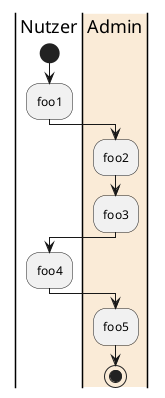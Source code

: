 @startuml
|Nutzer|
start
:foo1;
|#AntiqueWhite|Admin|
:foo2;
:foo3;
|Nutzer|
:foo4;
|Admin|
:foo5;
stop
@enduml
